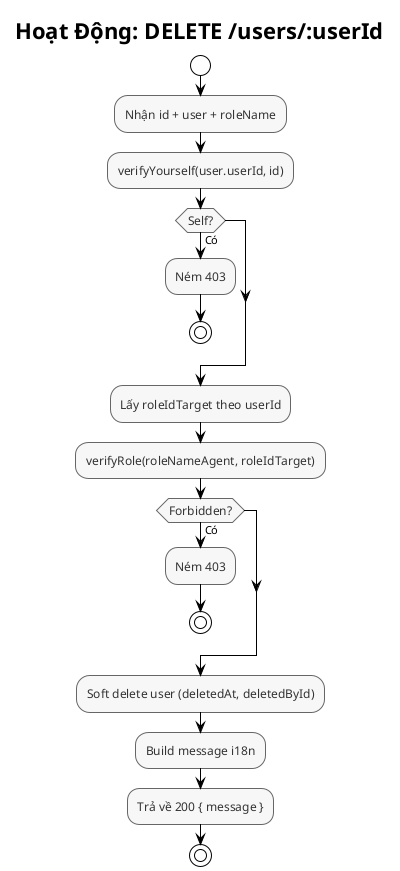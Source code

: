 @startuml User - Delete Activity
!theme plain
skinparam backgroundColor #FFFFFF
skinparam activityFontSize 12
skinparam activityFontColor #333333
skinparam activityBorderColor #666666
skinparam activityBackgroundColor #F7F7F7

title Hoạt Động: DELETE /users/:userId

start
:Nhận id + user + roleName;
:verifyYourself(user.userId, id);
if (Self?) then (Có)
  :Ném 403;
  stop
endif
:Lấy roleIdTarget theo userId;
:verifyRole(roleNameAgent, roleIdTarget);
if (Forbidden?) then (Có)
  :Ném 403;
  stop
endif
:Soft delete user (deletedAt, deletedById);
:Build message i18n;
:Trả về 200 { message };
stop

@enduml


